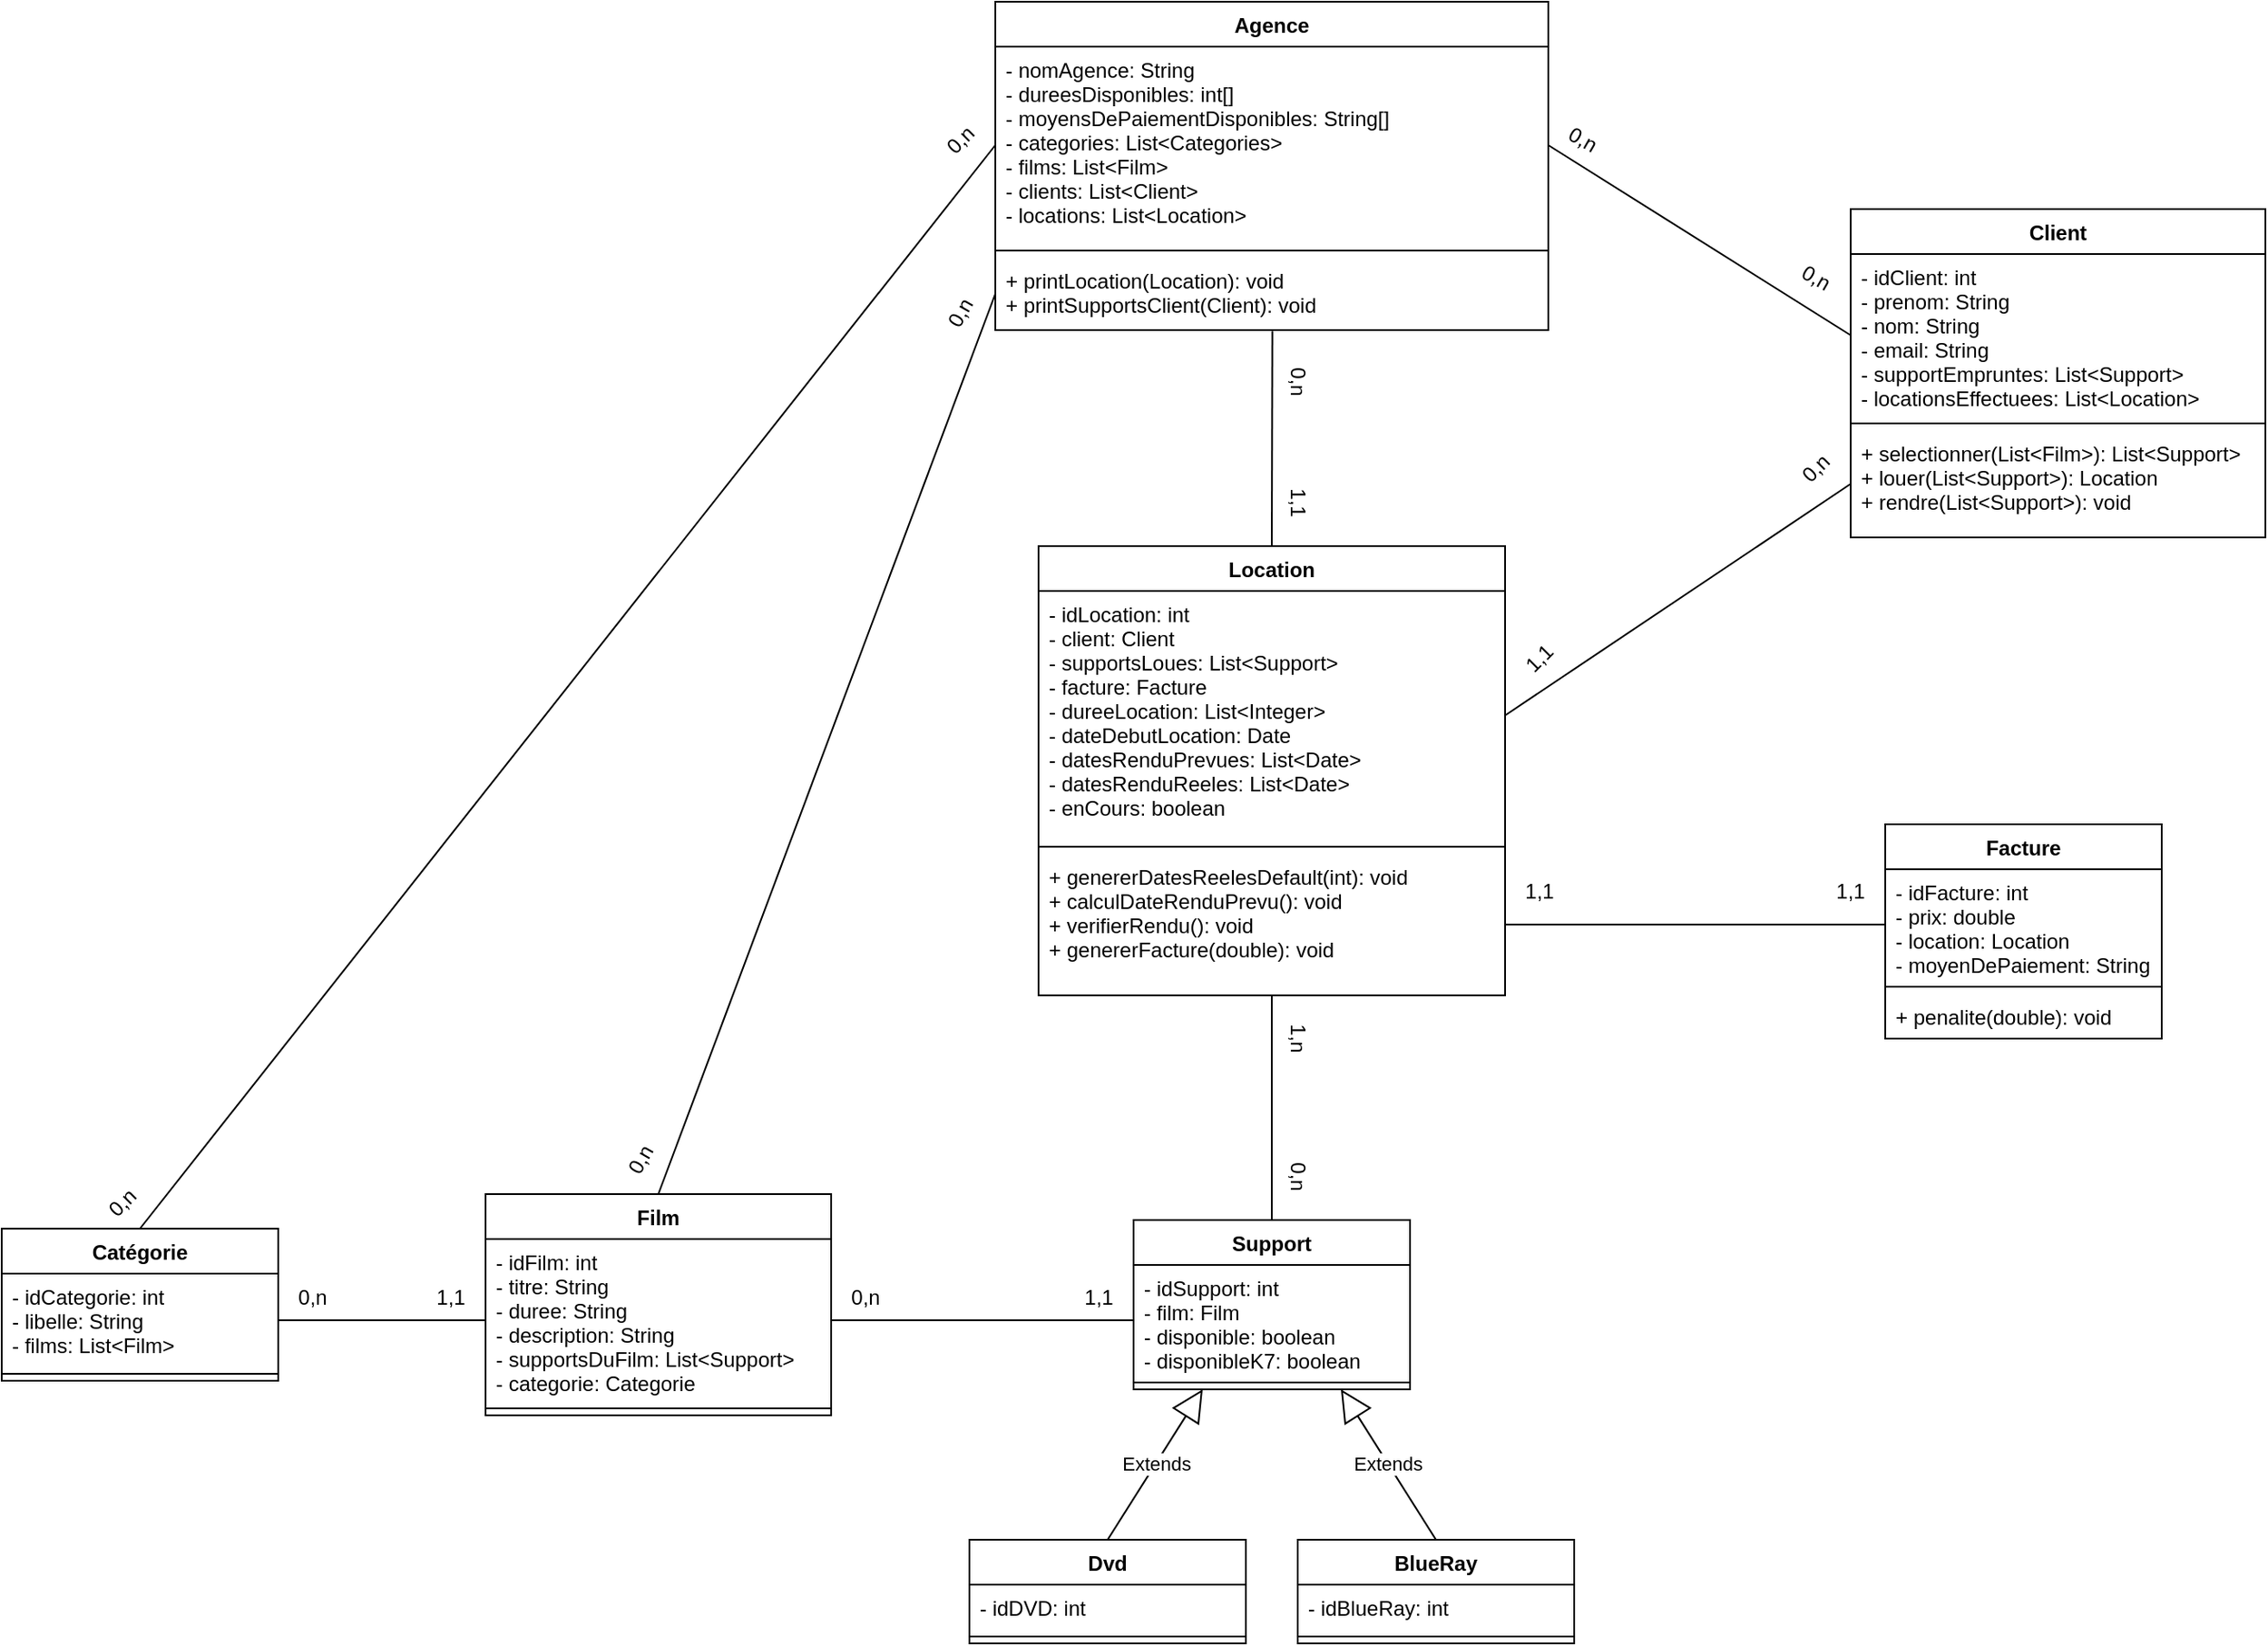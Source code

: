 <mxfile version="13.8.0" type="device"><diagram id="g0s8XA-RmTwMgAki6e6W" name="Page-1"><mxGraphModel dx="542" dy="2070" grid="1" gridSize="10" guides="1" tooltips="1" connect="1" arrows="1" fold="1" page="1" pageScale="1" pageWidth="827" pageHeight="1169" math="0" shadow="0"><root><mxCell id="0"/><mxCell id="1" parent="0"/><mxCell id="i4cPJAAMb9TOyq3o_W7t-9" value="Film" style="swimlane;fontStyle=1;align=center;verticalAlign=top;childLayout=stackLayout;horizontal=1;startSize=26;horizontalStack=0;resizeParent=1;resizeParentMax=0;resizeLast=0;collapsible=1;marginBottom=0;" parent="1" vertex="1"><mxGeometry x="320" y="410" width="200" height="128" as="geometry"/></mxCell><mxCell id="i4cPJAAMb9TOyq3o_W7t-10" value="- idFilm: int&#xA;- titre: String&#xA;- duree: String&#xA;- description: String&#xA;- supportsDuFilm: List&lt;Support&gt;&#xA;- categorie: Categorie&#xA;" style="text;strokeColor=none;fillColor=none;align=left;verticalAlign=top;spacingLeft=4;spacingRight=4;overflow=hidden;rotatable=0;points=[[0,0.5],[1,0.5]];portConstraint=eastwest;" parent="i4cPJAAMb9TOyq3o_W7t-9" vertex="1"><mxGeometry y="26" width="200" height="94" as="geometry"/></mxCell><mxCell id="i4cPJAAMb9TOyq3o_W7t-11" value="" style="line;strokeWidth=1;fillColor=none;align=left;verticalAlign=middle;spacingTop=-1;spacingLeft=3;spacingRight=3;rotatable=0;labelPosition=right;points=[];portConstraint=eastwest;" parent="i4cPJAAMb9TOyq3o_W7t-9" vertex="1"><mxGeometry y="120" width="200" height="8" as="geometry"/></mxCell><mxCell id="i4cPJAAMb9TOyq3o_W7t-5" value="Location" style="swimlane;fontStyle=1;align=center;verticalAlign=top;childLayout=stackLayout;horizontal=1;startSize=26;horizontalStack=0;resizeParent=1;resizeParentMax=0;resizeLast=0;collapsible=1;marginBottom=0;" parent="1" vertex="1"><mxGeometry x="640" y="35" width="270" height="260" as="geometry"/></mxCell><mxCell id="i4cPJAAMb9TOyq3o_W7t-6" value="- idLocation: int&#xA;- client: Client&#xA;- supportsLoues: List&lt;Support&gt;&#xA;- facture: Facture&#xA;- dureeLocation: List&lt;Integer&gt;&#xA;- dateDebutLocation: Date&#xA;- datesRenduPrevues: List&lt;Date&gt;&#xA;- datesRenduReeles: List&lt;Date&gt;&#xA;- enCours: boolean&#xA;" style="text;strokeColor=none;fillColor=none;align=left;verticalAlign=top;spacingLeft=4;spacingRight=4;overflow=hidden;rotatable=0;points=[[0,0.5],[1,0.5]];portConstraint=eastwest;" parent="i4cPJAAMb9TOyq3o_W7t-5" vertex="1"><mxGeometry y="26" width="270" height="144" as="geometry"/></mxCell><mxCell id="i4cPJAAMb9TOyq3o_W7t-7" value="" style="line;strokeWidth=1;fillColor=none;align=left;verticalAlign=middle;spacingTop=-1;spacingLeft=3;spacingRight=3;rotatable=0;labelPosition=right;points=[];portConstraint=eastwest;" parent="i4cPJAAMb9TOyq3o_W7t-5" vertex="1"><mxGeometry y="170" width="270" height="8" as="geometry"/></mxCell><mxCell id="i4cPJAAMb9TOyq3o_W7t-8" value="+ genererDatesReelesDefault(int): void&#xA;+ calculDateRenduPrevu(): void&#xA;+ verifierRendu(): void&#xA;+ genererFacture(double): void&#xA;" style="text;strokeColor=none;fillColor=none;align=left;verticalAlign=top;spacingLeft=4;spacingRight=4;overflow=hidden;rotatable=0;points=[[0,0.5],[1,0.5]];portConstraint=eastwest;" parent="i4cPJAAMb9TOyq3o_W7t-5" vertex="1"><mxGeometry y="178" width="270" height="82" as="geometry"/></mxCell><mxCell id="i4cPJAAMb9TOyq3o_W7t-26" value="" style="endArrow=none;html=1;exitX=0;exitY=0.5;exitDx=0;exitDy=0;entryX=1;entryY=0.5;entryDx=0;entryDy=0;" parent="1" source="i4cPJAAMb9TOyq3o_W7t-4" target="i4cPJAAMb9TOyq3o_W7t-6" edge="1"><mxGeometry width="50" height="50" relative="1" as="geometry"><mxPoint x="560" y="250" as="sourcePoint"/><mxPoint x="960" y="133" as="targetPoint"/></mxGeometry></mxCell><mxCell id="i4cPJAAMb9TOyq3o_W7t-27" value="" style="endArrow=none;html=1;exitX=0;exitY=0.5;exitDx=0;exitDy=0;entryX=1;entryY=0.5;entryDx=0;entryDy=0;" parent="1" source="i4cPJAAMb9TOyq3o_W7t-23" target="i4cPJAAMb9TOyq3o_W7t-8" edge="1"><mxGeometry width="50" height="50" relative="1" as="geometry"><mxPoint x="510" y="143" as="sourcePoint"/><mxPoint x="650" y="143" as="targetPoint"/></mxGeometry></mxCell><mxCell id="i4cPJAAMb9TOyq3o_W7t-28" value="" style="endArrow=none;html=1;exitX=0.5;exitY=0;exitDx=0;exitDy=0;entryX=0.5;entryY=1;entryDx=0;entryDy=0;" parent="1" source="i4cPJAAMb9TOyq3o_W7t-18" target="i4cPJAAMb9TOyq3o_W7t-5" edge="1"><mxGeometry width="50" height="50" relative="1" as="geometry"><mxPoint x="520" y="153" as="sourcePoint"/><mxPoint x="610" y="350" as="targetPoint"/></mxGeometry></mxCell><mxCell id="i4cPJAAMb9TOyq3o_W7t-29" value="" style="endArrow=none;html=1;exitX=0;exitY=0.5;exitDx=0;exitDy=0;entryX=1;entryY=0.5;entryDx=0;entryDy=0;" parent="1" source="i4cPJAAMb9TOyq3o_W7t-19" target="i4cPJAAMb9TOyq3o_W7t-10" edge="1"><mxGeometry width="50" height="50" relative="1" as="geometry"><mxPoint x="530" y="163" as="sourcePoint"/><mxPoint x="670" y="163" as="targetPoint"/></mxGeometry></mxCell><mxCell id="i4cPJAAMb9TOyq3o_W7t-30" value="" style="endArrow=none;html=1;exitX=0;exitY=0.5;exitDx=0;exitDy=0;entryX=1;entryY=0.5;entryDx=0;entryDy=0;" parent="1" source="i4cPJAAMb9TOyq3o_W7t-10" target="i4cPJAAMb9TOyq3o_W7t-14" edge="1"><mxGeometry width="50" height="50" relative="1" as="geometry"><mxPoint x="540" y="173" as="sourcePoint"/><mxPoint x="680" y="173" as="targetPoint"/></mxGeometry></mxCell><mxCell id="i4cPJAAMb9TOyq3o_W7t-13" value="Catégorie" style="swimlane;fontStyle=1;align=center;verticalAlign=top;childLayout=stackLayout;horizontal=1;startSize=26;horizontalStack=0;resizeParent=1;resizeParentMax=0;resizeLast=0;collapsible=1;marginBottom=0;" parent="1" vertex="1"><mxGeometry x="40" y="430" width="160" height="88" as="geometry"/></mxCell><mxCell id="i4cPJAAMb9TOyq3o_W7t-14" value="- idCategorie: int&#xA;- libelle: String&#xA;- films: List&lt;Film&gt;&#xA;" style="text;strokeColor=none;fillColor=none;align=left;verticalAlign=top;spacingLeft=4;spacingRight=4;overflow=hidden;rotatable=0;points=[[0,0.5],[1,0.5]];portConstraint=eastwest;" parent="i4cPJAAMb9TOyq3o_W7t-13" vertex="1"><mxGeometry y="26" width="160" height="54" as="geometry"/></mxCell><mxCell id="i4cPJAAMb9TOyq3o_W7t-15" value="" style="line;strokeWidth=1;fillColor=none;align=left;verticalAlign=middle;spacingTop=-1;spacingLeft=3;spacingRight=3;rotatable=0;labelPosition=right;points=[];portConstraint=eastwest;" parent="i4cPJAAMb9TOyq3o_W7t-13" vertex="1"><mxGeometry y="80" width="160" height="8" as="geometry"/></mxCell><mxCell id="i4cPJAAMb9TOyq3o_W7t-31" value="0,n" style="text;html=1;strokeColor=none;fillColor=none;align=center;verticalAlign=middle;whiteSpace=wrap;rounded=0;rotation=-45;" parent="1" vertex="1"><mxGeometry x="1070" y="-20" width="40" height="20" as="geometry"/></mxCell><mxCell id="i4cPJAAMb9TOyq3o_W7t-32" value="1,1" style="text;html=1;strokeColor=none;fillColor=none;align=center;verticalAlign=middle;whiteSpace=wrap;rounded=0;rotation=-45;" parent="1" vertex="1"><mxGeometry x="910" y="90" width="40" height="20" as="geometry"/></mxCell><mxCell id="i4cPJAAMb9TOyq3o_W7t-33" value="1,1" style="text;html=1;strokeColor=none;fillColor=none;align=center;verticalAlign=middle;whiteSpace=wrap;rounded=0;" parent="1" vertex="1"><mxGeometry x="910" y="225" width="40" height="20" as="geometry"/></mxCell><mxCell id="i4cPJAAMb9TOyq3o_W7t-34" value="1,1" style="text;html=1;strokeColor=none;fillColor=none;align=center;verticalAlign=middle;whiteSpace=wrap;rounded=0;" parent="1" vertex="1"><mxGeometry x="1090" y="220" width="40" height="30" as="geometry"/></mxCell><mxCell id="i4cPJAAMb9TOyq3o_W7t-35" value="1,n" style="text;html=1;strokeColor=none;fillColor=none;align=center;verticalAlign=middle;whiteSpace=wrap;rounded=0;rotation=90;" parent="1" vertex="1"><mxGeometry x="770" y="310" width="40" height="20" as="geometry"/></mxCell><mxCell id="i4cPJAAMb9TOyq3o_W7t-36" value="0,n" style="text;html=1;strokeColor=none;fillColor=none;align=center;verticalAlign=middle;whiteSpace=wrap;rounded=0;rotation=90;" parent="1" vertex="1"><mxGeometry x="770" y="390" width="40" height="20" as="geometry"/></mxCell><mxCell id="i4cPJAAMb9TOyq3o_W7t-37" value="1,1" style="text;html=1;strokeColor=none;fillColor=none;align=center;verticalAlign=middle;whiteSpace=wrap;rounded=0;" parent="1" vertex="1"><mxGeometry x="655" y="460" width="40" height="20" as="geometry"/></mxCell><mxCell id="i4cPJAAMb9TOyq3o_W7t-38" value="0,n" style="text;html=1;strokeColor=none;fillColor=none;align=center;verticalAlign=middle;whiteSpace=wrap;rounded=0;" parent="1" vertex="1"><mxGeometry x="520" y="460" width="40" height="20" as="geometry"/></mxCell><mxCell id="i4cPJAAMb9TOyq3o_W7t-39" value="0,n" style="text;html=1;strokeColor=none;fillColor=none;align=center;verticalAlign=middle;whiteSpace=wrap;rounded=0;" parent="1" vertex="1"><mxGeometry x="200" y="460" width="40" height="20" as="geometry"/></mxCell><mxCell id="i4cPJAAMb9TOyq3o_W7t-41" value="1,1" style="text;html=1;strokeColor=none;fillColor=none;align=center;verticalAlign=middle;whiteSpace=wrap;rounded=0;" parent="1" vertex="1"><mxGeometry x="280" y="460" width="40" height="20" as="geometry"/></mxCell><mxCell id="i4cPJAAMb9TOyq3o_W7t-18" value="Support" style="swimlane;fontStyle=1;align=center;verticalAlign=top;childLayout=stackLayout;horizontal=1;startSize=26;horizontalStack=0;resizeParent=1;resizeParentMax=0;resizeLast=0;collapsible=1;marginBottom=0;" parent="1" vertex="1"><mxGeometry x="695" y="425" width="160" height="98" as="geometry"/></mxCell><mxCell id="i4cPJAAMb9TOyq3o_W7t-19" value="- idSupport: int&#xA;- film: Film&#xA;- disponible: boolean&#xA;- disponibleK7: boolean" style="text;strokeColor=none;fillColor=none;align=left;verticalAlign=top;spacingLeft=4;spacingRight=4;overflow=hidden;rotatable=0;points=[[0,0.5],[1,0.5]];portConstraint=eastwest;" parent="i4cPJAAMb9TOyq3o_W7t-18" vertex="1"><mxGeometry y="26" width="160" height="64" as="geometry"/></mxCell><mxCell id="i4cPJAAMb9TOyq3o_W7t-20" value="" style="line;strokeWidth=1;fillColor=none;align=left;verticalAlign=middle;spacingTop=-1;spacingLeft=3;spacingRight=3;rotatable=0;labelPosition=right;points=[];portConstraint=eastwest;" parent="i4cPJAAMb9TOyq3o_W7t-18" vertex="1"><mxGeometry y="90" width="160" height="8" as="geometry"/></mxCell><mxCell id="UGD5ToeQORE_ub2keY9I-10" value="Extends" style="endArrow=block;endSize=16;endFill=0;html=1;entryX=0.75;entryY=1;entryDx=0;entryDy=0;exitX=0.5;exitY=0;exitDx=0;exitDy=0;" edge="1" parent="1" source="UGD5ToeQORE_ub2keY9I-7" target="i4cPJAAMb9TOyq3o_W7t-18"><mxGeometry width="160" relative="1" as="geometry"><mxPoint x="1210" y="530" as="sourcePoint"/><mxPoint x="1210" y="390" as="targetPoint"/></mxGeometry></mxCell><mxCell id="UGD5ToeQORE_ub2keY9I-11" value="Extends" style="endArrow=block;endSize=16;endFill=0;html=1;entryX=0.25;entryY=1;entryDx=0;entryDy=0;exitX=0.5;exitY=0;exitDx=0;exitDy=0;" edge="1" parent="1" source="UGD5ToeQORE_ub2keY9I-3" target="i4cPJAAMb9TOyq3o_W7t-18"><mxGeometry width="160" relative="1" as="geometry"><mxPoint x="900" y="620" as="sourcePoint"/><mxPoint x="825" y="533" as="targetPoint"/></mxGeometry></mxCell><mxCell id="UGD5ToeQORE_ub2keY9I-7" value="BlueRay" style="swimlane;fontStyle=1;align=center;verticalAlign=top;childLayout=stackLayout;horizontal=1;startSize=26;horizontalStack=0;resizeParent=1;resizeParentMax=0;resizeLast=0;collapsible=1;marginBottom=0;" vertex="1" parent="1"><mxGeometry x="790" y="610" width="160" height="60" as="geometry"/></mxCell><mxCell id="UGD5ToeQORE_ub2keY9I-8" value="- idBlueRay: int" style="text;strokeColor=none;fillColor=none;align=left;verticalAlign=top;spacingLeft=4;spacingRight=4;overflow=hidden;rotatable=0;points=[[0,0.5],[1,0.5]];portConstraint=eastwest;" vertex="1" parent="UGD5ToeQORE_ub2keY9I-7"><mxGeometry y="26" width="160" height="26" as="geometry"/></mxCell><mxCell id="UGD5ToeQORE_ub2keY9I-9" value="" style="line;strokeWidth=1;fillColor=none;align=left;verticalAlign=middle;spacingTop=-1;spacingLeft=3;spacingRight=3;rotatable=0;labelPosition=right;points=[];portConstraint=eastwest;" vertex="1" parent="UGD5ToeQORE_ub2keY9I-7"><mxGeometry y="52" width="160" height="8" as="geometry"/></mxCell><mxCell id="UGD5ToeQORE_ub2keY9I-3" value="Dvd " style="swimlane;fontStyle=1;align=center;verticalAlign=top;childLayout=stackLayout;horizontal=1;startSize=26;horizontalStack=0;resizeParent=1;resizeParentMax=0;resizeLast=0;collapsible=1;marginBottom=0;" vertex="1" parent="1"><mxGeometry x="600" y="610" width="160" height="60" as="geometry"/></mxCell><mxCell id="UGD5ToeQORE_ub2keY9I-4" value="- idDVD: int" style="text;strokeColor=none;fillColor=none;align=left;verticalAlign=top;spacingLeft=4;spacingRight=4;overflow=hidden;rotatable=0;points=[[0,0.5],[1,0.5]];portConstraint=eastwest;" vertex="1" parent="UGD5ToeQORE_ub2keY9I-3"><mxGeometry y="26" width="160" height="26" as="geometry"/></mxCell><mxCell id="UGD5ToeQORE_ub2keY9I-5" value="" style="line;strokeWidth=1;fillColor=none;align=left;verticalAlign=middle;spacingTop=-1;spacingLeft=3;spacingRight=3;rotatable=0;labelPosition=right;points=[];portConstraint=eastwest;" vertex="1" parent="UGD5ToeQORE_ub2keY9I-3"><mxGeometry y="52" width="160" height="8" as="geometry"/></mxCell><mxCell id="UGD5ToeQORE_ub2keY9I-12" value="Agence" style="swimlane;fontStyle=1;align=center;verticalAlign=top;childLayout=stackLayout;horizontal=1;startSize=26;horizontalStack=0;resizeParent=1;resizeParentMax=0;resizeLast=0;collapsible=1;marginBottom=0;" vertex="1" parent="1"><mxGeometry x="615" y="-280" width="320" height="190" as="geometry"/></mxCell><mxCell id="UGD5ToeQORE_ub2keY9I-13" value="- nomAgence: String&#xA;- dureesDisponibles: int[]&#xA;- moyensDePaiementDisponibles: String[]&#xA;- categories: List&lt;Categories&gt;&#xA;- films: List&lt;Film&gt;&#xA;- clients: List&lt;Client&gt;&#xA;- locations: List&lt;Location&gt;&#xA;" style="text;strokeColor=none;fillColor=none;align=left;verticalAlign=top;spacingLeft=4;spacingRight=4;overflow=hidden;rotatable=0;points=[[0,0.5],[1,0.5]];portConstraint=eastwest;" vertex="1" parent="UGD5ToeQORE_ub2keY9I-12"><mxGeometry y="26" width="320" height="114" as="geometry"/></mxCell><mxCell id="UGD5ToeQORE_ub2keY9I-14" value="" style="line;strokeWidth=1;fillColor=none;align=left;verticalAlign=middle;spacingTop=-1;spacingLeft=3;spacingRight=3;rotatable=0;labelPosition=right;points=[];portConstraint=eastwest;" vertex="1" parent="UGD5ToeQORE_ub2keY9I-12"><mxGeometry y="140" width="320" height="8" as="geometry"/></mxCell><mxCell id="UGD5ToeQORE_ub2keY9I-15" value="+ printLocation(Location): void&#xA;+ printSupportsClient(Client): void&#xA;" style="text;strokeColor=none;fillColor=none;align=left;verticalAlign=top;spacingLeft=4;spacingRight=4;overflow=hidden;rotatable=0;points=[[0,0.5],[1,0.5]];portConstraint=eastwest;" vertex="1" parent="UGD5ToeQORE_ub2keY9I-12"><mxGeometry y="148" width="320" height="42" as="geometry"/></mxCell><mxCell id="UGD5ToeQORE_ub2keY9I-16" value="" style="endArrow=none;html=1;exitX=0.5;exitY=0;exitDx=0;exitDy=0;entryX=0.501;entryY=1.015;entryDx=0;entryDy=0;entryPerimeter=0;" edge="1" parent="1" source="i4cPJAAMb9TOyq3o_W7t-5" target="UGD5ToeQORE_ub2keY9I-15"><mxGeometry width="50" height="50" relative="1" as="geometry"><mxPoint x="770.0" as="sourcePoint"/><mxPoint x="770.0" y="-130" as="targetPoint"/></mxGeometry></mxCell><mxCell id="UGD5ToeQORE_ub2keY9I-17" value="" style="endArrow=none;html=1;exitX=1;exitY=0.5;exitDx=0;exitDy=0;entryX=0;entryY=0.5;entryDx=0;entryDy=0;" edge="1" parent="1" source="UGD5ToeQORE_ub2keY9I-13" target="i4cPJAAMb9TOyq3o_W7t-2"><mxGeometry width="50" height="50" relative="1" as="geometry"><mxPoint x="384.41" y="60" as="sourcePoint"/><mxPoint x="384.41" y="-70" as="targetPoint"/></mxGeometry></mxCell><mxCell id="UGD5ToeQORE_ub2keY9I-20" value="" style="endArrow=none;html=1;exitX=0.5;exitY=0;exitDx=0;exitDy=0;entryX=0;entryY=0.5;entryDx=0;entryDy=0;" edge="1" parent="1" source="i4cPJAAMb9TOyq3o_W7t-9" target="UGD5ToeQORE_ub2keY9I-15"><mxGeometry width="50" height="50" relative="1" as="geometry"><mxPoint x="500.0" y="380" as="sourcePoint"/><mxPoint x="420" y="340" as="targetPoint"/></mxGeometry></mxCell><mxCell id="i4cPJAAMb9TOyq3o_W7t-1" value="Client" style="swimlane;fontStyle=1;align=center;verticalAlign=top;childLayout=stackLayout;horizontal=1;startSize=26;horizontalStack=0;resizeParent=1;resizeParentMax=0;resizeLast=0;collapsible=1;marginBottom=0;" parent="1" vertex="1"><mxGeometry x="1110" y="-160" width="240" height="190" as="geometry"/></mxCell><mxCell id="i4cPJAAMb9TOyq3o_W7t-2" value="- idClient: int&#xA;- prenom: String&#xA;- nom: String&#xA;- email: String&#xA;- supportEmpruntes: List&lt;Support&gt;&#xA;- locationsEffectuees: List&lt;Location&gt;&#xA;" style="text;strokeColor=none;fillColor=none;align=left;verticalAlign=top;spacingLeft=4;spacingRight=4;overflow=hidden;rotatable=0;points=[[0,0.5],[1,0.5]];portConstraint=eastwest;" parent="i4cPJAAMb9TOyq3o_W7t-1" vertex="1"><mxGeometry y="26" width="240" height="94" as="geometry"/></mxCell><mxCell id="i4cPJAAMb9TOyq3o_W7t-3" value="" style="line;strokeWidth=1;fillColor=none;align=left;verticalAlign=middle;spacingTop=-1;spacingLeft=3;spacingRight=3;rotatable=0;labelPosition=right;points=[];portConstraint=eastwest;" parent="i4cPJAAMb9TOyq3o_W7t-1" vertex="1"><mxGeometry y="120" width="240" height="8" as="geometry"/></mxCell><mxCell id="i4cPJAAMb9TOyq3o_W7t-4" value="+ selectionner(List&lt;Film&gt;): List&lt;Support&gt;&#xA;+ louer(List&lt;Support&gt;): Location&#xA;+ rendre(List&lt;Support&gt;): void&#xA;" style="text;strokeColor=none;fillColor=none;align=left;verticalAlign=top;spacingLeft=4;spacingRight=4;overflow=hidden;rotatable=0;points=[[0,0.5],[1,0.5]];portConstraint=eastwest;" parent="i4cPJAAMb9TOyq3o_W7t-1" vertex="1"><mxGeometry y="128" width="240" height="62" as="geometry"/></mxCell><mxCell id="UGD5ToeQORE_ub2keY9I-23" value="" style="endArrow=none;html=1;exitX=0.5;exitY=0;exitDx=0;exitDy=0;entryX=0;entryY=0.5;entryDx=0;entryDy=0;" edge="1" parent="1" source="i4cPJAAMb9TOyq3o_W7t-13" target="UGD5ToeQORE_ub2keY9I-13"><mxGeometry width="50" height="50" relative="1" as="geometry"><mxPoint x="150.0" y="130" as="sourcePoint"/><mxPoint x="150.0" as="targetPoint"/></mxGeometry></mxCell><mxCell id="UGD5ToeQORE_ub2keY9I-24" value="0,n" style="text;html=1;strokeColor=none;fillColor=none;align=center;verticalAlign=middle;whiteSpace=wrap;rounded=0;rotation=90;" vertex="1" parent="1"><mxGeometry x="770" y="-70" width="40" height="20" as="geometry"/></mxCell><mxCell id="UGD5ToeQORE_ub2keY9I-25" value="1,1" style="text;html=1;strokeColor=none;fillColor=none;align=center;verticalAlign=middle;whiteSpace=wrap;rounded=0;rotation=90;" vertex="1" parent="1"><mxGeometry x="770" width="40" height="20" as="geometry"/></mxCell><mxCell id="UGD5ToeQORE_ub2keY9I-26" value="0,n" style="text;html=1;strokeColor=none;fillColor=none;align=center;verticalAlign=middle;whiteSpace=wrap;rounded=0;rotation=30;" vertex="1" parent="1"><mxGeometry x="935" y="-210" width="40" height="20" as="geometry"/></mxCell><mxCell id="UGD5ToeQORE_ub2keY9I-27" value="0,n" style="text;html=1;strokeColor=none;fillColor=none;align=center;verticalAlign=middle;whiteSpace=wrap;rounded=0;rotation=30;" vertex="1" parent="1"><mxGeometry x="1070" y="-130" width="40" height="20" as="geometry"/></mxCell><mxCell id="UGD5ToeQORE_ub2keY9I-28" value="0,n" style="text;html=1;strokeColor=none;fillColor=none;align=center;verticalAlign=middle;whiteSpace=wrap;rounded=0;rotation=-45;" vertex="1" parent="1"><mxGeometry x="575" y="-210" width="40" height="20" as="geometry"/></mxCell><mxCell id="UGD5ToeQORE_ub2keY9I-29" value="0,n" style="text;html=1;strokeColor=none;fillColor=none;align=center;verticalAlign=middle;whiteSpace=wrap;rounded=0;rotation=-45;" vertex="1" parent="1"><mxGeometry x="90" y="405" width="40" height="20" as="geometry"/></mxCell><mxCell id="UGD5ToeQORE_ub2keY9I-30" value="0,n" style="text;html=1;strokeColor=none;fillColor=none;align=center;verticalAlign=middle;whiteSpace=wrap;rounded=0;rotation=-60;" vertex="1" parent="1"><mxGeometry x="575" y="-110" width="40" height="20" as="geometry"/></mxCell><mxCell id="UGD5ToeQORE_ub2keY9I-31" value="0,n" style="text;html=1;strokeColor=none;fillColor=none;align=center;verticalAlign=middle;whiteSpace=wrap;rounded=0;rotation=-60;" vertex="1" parent="1"><mxGeometry x="390" y="380" width="40" height="20" as="geometry"/></mxCell><mxCell id="i4cPJAAMb9TOyq3o_W7t-22" value="Facture" style="swimlane;fontStyle=1;align=center;verticalAlign=top;childLayout=stackLayout;horizontal=1;startSize=26;horizontalStack=0;resizeParent=1;resizeParentMax=0;resizeLast=0;collapsible=1;marginBottom=0;" parent="1" vertex="1"><mxGeometry x="1130" y="196" width="160" height="124" as="geometry"><mxRectangle x="1040" y="10" width="80" height="26" as="alternateBounds"/></mxGeometry></mxCell><mxCell id="i4cPJAAMb9TOyq3o_W7t-23" value="- idFacture: int&#xA;- prix: double&#xA;- location: Location&#xA;- moyenDePaiement: String&#xA;" style="text;strokeColor=none;fillColor=none;align=left;verticalAlign=top;spacingLeft=4;spacingRight=4;overflow=hidden;rotatable=0;points=[[0,0.5],[1,0.5]];portConstraint=eastwest;" parent="i4cPJAAMb9TOyq3o_W7t-22" vertex="1"><mxGeometry y="26" width="160" height="64" as="geometry"/></mxCell><mxCell id="i4cPJAAMb9TOyq3o_W7t-24" value="" style="line;strokeWidth=1;fillColor=none;align=left;verticalAlign=middle;spacingTop=-1;spacingLeft=3;spacingRight=3;rotatable=0;labelPosition=right;points=[];portConstraint=eastwest;" parent="i4cPJAAMb9TOyq3o_W7t-22" vertex="1"><mxGeometry y="90" width="160" height="8" as="geometry"/></mxCell><mxCell id="i4cPJAAMb9TOyq3o_W7t-25" value="+ penalite(double): void" style="text;strokeColor=none;fillColor=none;align=left;verticalAlign=top;spacingLeft=4;spacingRight=4;overflow=hidden;rotatable=0;points=[[0,0.5],[1,0.5]];portConstraint=eastwest;" parent="i4cPJAAMb9TOyq3o_W7t-22" vertex="1"><mxGeometry y="98" width="160" height="26" as="geometry"/></mxCell></root></mxGraphModel></diagram></mxfile>